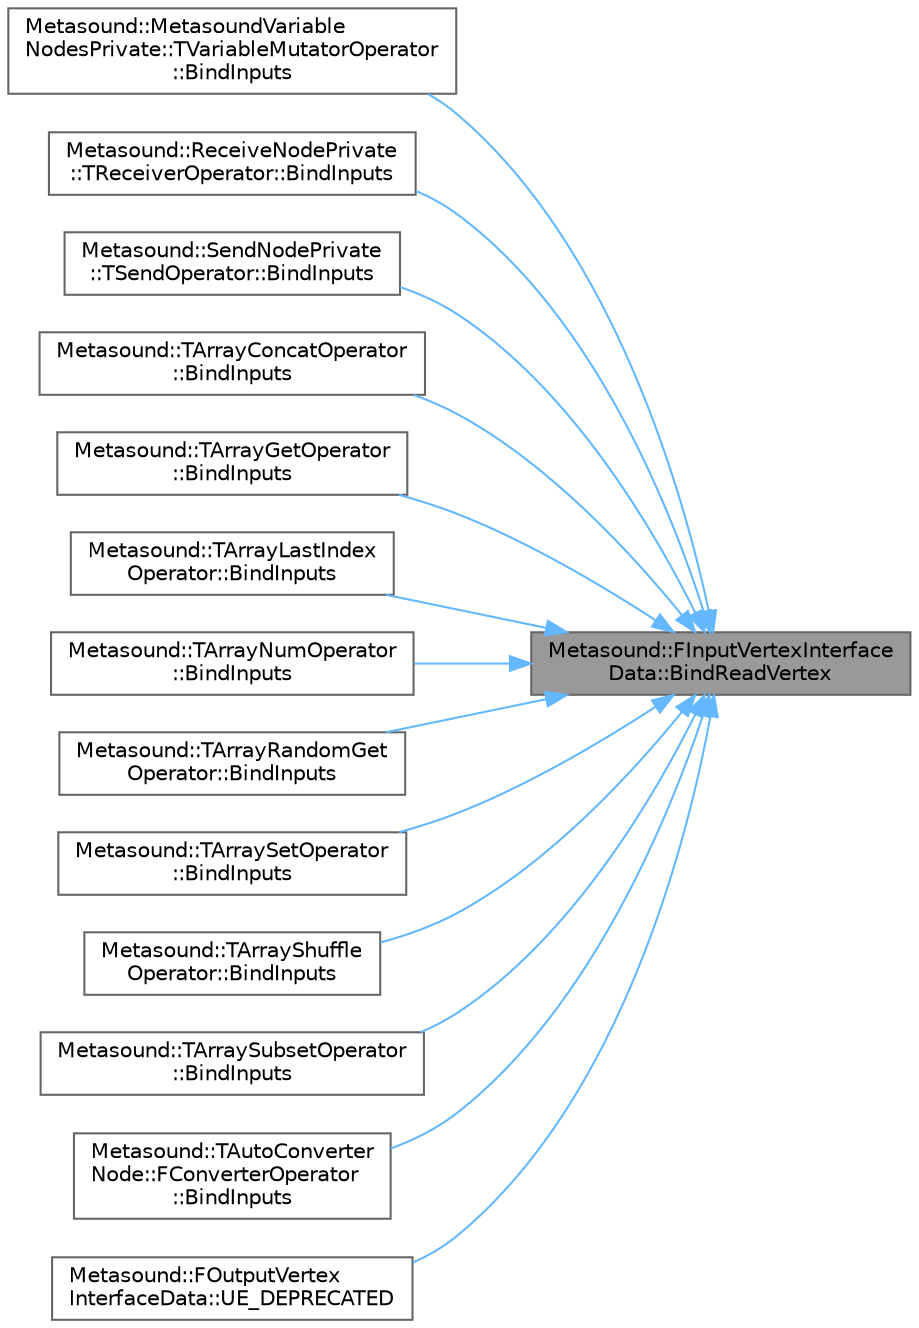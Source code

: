 digraph "Metasound::FInputVertexInterfaceData::BindReadVertex"
{
 // INTERACTIVE_SVG=YES
 // LATEX_PDF_SIZE
  bgcolor="transparent";
  edge [fontname=Helvetica,fontsize=10,labelfontname=Helvetica,labelfontsize=10];
  node [fontname=Helvetica,fontsize=10,shape=box,height=0.2,width=0.4];
  rankdir="RL";
  Node1 [id="Node000001",label="Metasound::FInputVertexInterface\lData::BindReadVertex",height=0.2,width=0.4,color="gray40", fillcolor="grey60", style="filled", fontcolor="black",tooltip="Bind a read vertex from a read reference."];
  Node1 -> Node2 [id="edge1_Node000001_Node000002",dir="back",color="steelblue1",style="solid",tooltip=" "];
  Node2 [id="Node000002",label="Metasound::MetasoundVariable\lNodesPrivate::TVariableMutatorOperator\l::BindInputs",height=0.2,width=0.4,color="grey40", fillcolor="white", style="filled",URL="$d4/d7f/classMetasound_1_1MetasoundVariableNodesPrivate_1_1TVariableMutatorOperator.html#ab9a273dd0360e329595cb5e90ef35881",tooltip="BindInputs binds data references in the IOperator with the FInputVertexInterfaceData."];
  Node1 -> Node3 [id="edge2_Node000001_Node000003",dir="back",color="steelblue1",style="solid",tooltip=" "];
  Node3 [id="Node000003",label="Metasound::ReceiveNodePrivate\l::TReceiverOperator::BindInputs",height=0.2,width=0.4,color="grey40", fillcolor="white", style="filled",URL="$de/dd9/classMetasound_1_1ReceiveNodePrivate_1_1TReceiverOperator.html#af252a64aca1c2dad2d095b0f71962244",tooltip="BindInputs binds data references in the IOperator with the FInputVertexInterfaceData."];
  Node1 -> Node4 [id="edge3_Node000001_Node000004",dir="back",color="steelblue1",style="solid",tooltip=" "];
  Node4 [id="Node000004",label="Metasound::SendNodePrivate\l::TSendOperator::BindInputs",height=0.2,width=0.4,color="grey40", fillcolor="white", style="filled",URL="$d2/d18/classMetasound_1_1SendNodePrivate_1_1TSendOperator.html#aca8076bd11dd3970476240f0b5c0f5a9",tooltip="BindInputs binds data references in the IOperator with the FInputVertexInterfaceData."];
  Node1 -> Node5 [id="edge4_Node000001_Node000005",dir="back",color="steelblue1",style="solid",tooltip=" "];
  Node5 [id="Node000005",label="Metasound::TArrayConcatOperator\l::BindInputs",height=0.2,width=0.4,color="grey40", fillcolor="white", style="filled",URL="$d2/d8d/classMetasound_1_1TArrayConcatOperator.html#a9098f24a6fad3de7e0e459f1a82c80a6",tooltip="BindInputs binds data references in the IOperator with the FInputVertexInterfaceData."];
  Node1 -> Node6 [id="edge5_Node000001_Node000006",dir="back",color="steelblue1",style="solid",tooltip=" "];
  Node6 [id="Node000006",label="Metasound::TArrayGetOperator\l::BindInputs",height=0.2,width=0.4,color="grey40", fillcolor="white", style="filled",URL="$d5/dac/classMetasound_1_1TArrayGetOperator.html#a0f7569184334d4dbffcead76f97cf0f1",tooltip="BindInputs binds data references in the IOperator with the FInputVertexInterfaceData."];
  Node1 -> Node7 [id="edge6_Node000001_Node000007",dir="back",color="steelblue1",style="solid",tooltip=" "];
  Node7 [id="Node000007",label="Metasound::TArrayLastIndex\lOperator::BindInputs",height=0.2,width=0.4,color="grey40", fillcolor="white", style="filled",URL="$db/d89/classMetasound_1_1TArrayLastIndexOperator.html#a2ee9769753d987b2f79043f501708ed4",tooltip="BindInputs binds data references in the IOperator with the FInputVertexInterfaceData."];
  Node1 -> Node8 [id="edge7_Node000001_Node000008",dir="back",color="steelblue1",style="solid",tooltip=" "];
  Node8 [id="Node000008",label="Metasound::TArrayNumOperator\l::BindInputs",height=0.2,width=0.4,color="grey40", fillcolor="white", style="filled",URL="$d6/db8/classMetasound_1_1TArrayNumOperator.html#a51913cef402470092f0a3032119332d2",tooltip="BindInputs binds data references in the IOperator with the FInputVertexInterfaceData."];
  Node1 -> Node9 [id="edge8_Node000001_Node000009",dir="back",color="steelblue1",style="solid",tooltip=" "];
  Node9 [id="Node000009",label="Metasound::TArrayRandomGet\lOperator::BindInputs",height=0.2,width=0.4,color="grey40", fillcolor="white", style="filled",URL="$d5/d6e/classMetasound_1_1TArrayRandomGetOperator.html#a07742107eae85275265f5f9fa1c11777",tooltip="BindInputs binds data references in the IOperator with the FInputVertexInterfaceData."];
  Node1 -> Node10 [id="edge9_Node000001_Node000010",dir="back",color="steelblue1",style="solid",tooltip=" "];
  Node10 [id="Node000010",label="Metasound::TArraySetOperator\l::BindInputs",height=0.2,width=0.4,color="grey40", fillcolor="white", style="filled",URL="$d8/d26/classMetasound_1_1TArraySetOperator.html#a3bb35f3ead1c871b634d4824c0dcb24c",tooltip="BindInputs binds data references in the IOperator with the FInputVertexInterfaceData."];
  Node1 -> Node11 [id="edge10_Node000001_Node000011",dir="back",color="steelblue1",style="solid",tooltip=" "];
  Node11 [id="Node000011",label="Metasound::TArrayShuffle\lOperator::BindInputs",height=0.2,width=0.4,color="grey40", fillcolor="white", style="filled",URL="$d2/dd1/classMetasound_1_1TArrayShuffleOperator.html#a2ae2eceec367b031b3fe8c67782a593e",tooltip="BindInputs binds data references in the IOperator with the FInputVertexInterfaceData."];
  Node1 -> Node12 [id="edge11_Node000001_Node000012",dir="back",color="steelblue1",style="solid",tooltip=" "];
  Node12 [id="Node000012",label="Metasound::TArraySubsetOperator\l::BindInputs",height=0.2,width=0.4,color="grey40", fillcolor="white", style="filled",URL="$d1/db8/classMetasound_1_1TArraySubsetOperator.html#aff24d1edadea15bf552500c4d6710044",tooltip="BindInputs binds data references in the IOperator with the FInputVertexInterfaceData."];
  Node1 -> Node13 [id="edge12_Node000001_Node000013",dir="back",color="steelblue1",style="solid",tooltip=" "];
  Node13 [id="Node000013",label="Metasound::TAutoConverter\lNode::FConverterOperator\l::BindInputs",height=0.2,width=0.4,color="grey40", fillcolor="white", style="filled",URL="$d1/d0d/classMetasound_1_1TAutoConverterNode_1_1FConverterOperator.html#a488ad6eb571d3bc86584e085ca9f766c",tooltip="BindInputs binds data references in the IOperator with the FInputVertexInterfaceData."];
  Node1 -> Node14 [id="edge13_Node000001_Node000014",dir="back",color="steelblue1",style="solid",tooltip=" "];
  Node14 [id="Node000014",label="Metasound::FOutputVertex\lInterfaceData::UE_DEPRECATED",height=0.2,width=0.4,color="grey40", fillcolor="white", style="filled",URL="$d5/d2c/classMetasound_1_1FOutputVertexInterfaceData.html#a260c57793c0350e6cd243f807c6477ea",tooltip="Bind a read vertex from a value reference."];
}
